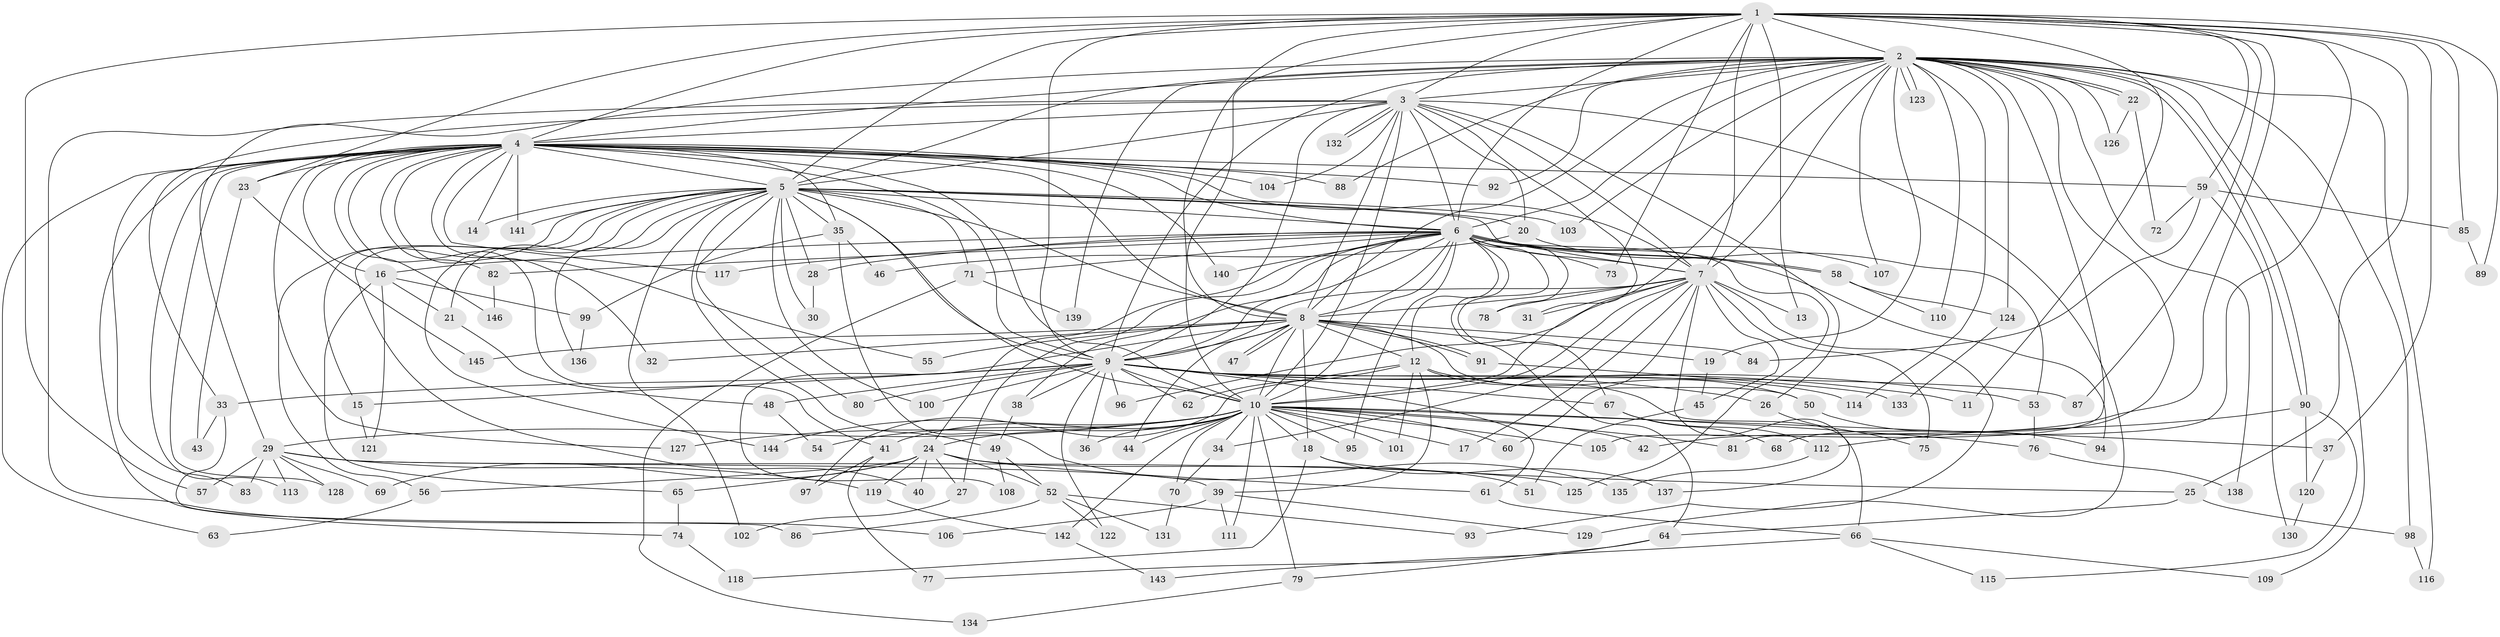 // coarse degree distribution, {35: 0.008403361344537815, 45: 0.008403361344537815, 16: 0.008403361344537815, 28: 0.008403361344537815, 24: 0.008403361344537815, 18: 0.008403361344537815, 21: 0.008403361344537815, 29: 0.008403361344537815, 1: 0.025210084033613446, 8: 0.008403361344537815, 2: 0.5462184873949579, 3: 0.17647058823529413, 7: 0.008403361344537815, 5: 0.03361344537815126, 4: 0.09243697478991597, 15: 0.008403361344537815, 6: 0.025210084033613446, 10: 0.008403361344537815}
// Generated by graph-tools (version 1.1) at 2025/41/03/06/25 10:41:36]
// undirected, 146 vertices, 317 edges
graph export_dot {
graph [start="1"]
  node [color=gray90,style=filled];
  1;
  2;
  3;
  4;
  5;
  6;
  7;
  8;
  9;
  10;
  11;
  12;
  13;
  14;
  15;
  16;
  17;
  18;
  19;
  20;
  21;
  22;
  23;
  24;
  25;
  26;
  27;
  28;
  29;
  30;
  31;
  32;
  33;
  34;
  35;
  36;
  37;
  38;
  39;
  40;
  41;
  42;
  43;
  44;
  45;
  46;
  47;
  48;
  49;
  50;
  51;
  52;
  53;
  54;
  55;
  56;
  57;
  58;
  59;
  60;
  61;
  62;
  63;
  64;
  65;
  66;
  67;
  68;
  69;
  70;
  71;
  72;
  73;
  74;
  75;
  76;
  77;
  78;
  79;
  80;
  81;
  82;
  83;
  84;
  85;
  86;
  87;
  88;
  89;
  90;
  91;
  92;
  93;
  94;
  95;
  96;
  97;
  98;
  99;
  100;
  101;
  102;
  103;
  104;
  105;
  106;
  107;
  108;
  109;
  110;
  111;
  112;
  113;
  114;
  115;
  116;
  117;
  118;
  119;
  120;
  121;
  122;
  123;
  124;
  125;
  126;
  127;
  128;
  129;
  130;
  131;
  132;
  133;
  134;
  135;
  136;
  137;
  138;
  139;
  140;
  141;
  142;
  143;
  144;
  145;
  146;
  1 -- 2;
  1 -- 3;
  1 -- 4;
  1 -- 5;
  1 -- 6;
  1 -- 7;
  1 -- 8;
  1 -- 9;
  1 -- 10;
  1 -- 11;
  1 -- 13;
  1 -- 23;
  1 -- 25;
  1 -- 37;
  1 -- 42;
  1 -- 57;
  1 -- 59;
  1 -- 73;
  1 -- 81;
  1 -- 85;
  1 -- 87;
  1 -- 89;
  2 -- 3;
  2 -- 4;
  2 -- 5;
  2 -- 6;
  2 -- 7;
  2 -- 8;
  2 -- 9;
  2 -- 10;
  2 -- 19;
  2 -- 22;
  2 -- 22;
  2 -- 29;
  2 -- 68;
  2 -- 88;
  2 -- 90;
  2 -- 90;
  2 -- 92;
  2 -- 98;
  2 -- 103;
  2 -- 105;
  2 -- 107;
  2 -- 109;
  2 -- 110;
  2 -- 114;
  2 -- 116;
  2 -- 123;
  2 -- 123;
  2 -- 124;
  2 -- 126;
  2 -- 138;
  2 -- 139;
  3 -- 4;
  3 -- 5;
  3 -- 6;
  3 -- 7;
  3 -- 8;
  3 -- 9;
  3 -- 10;
  3 -- 20;
  3 -- 26;
  3 -- 31;
  3 -- 33;
  3 -- 104;
  3 -- 106;
  3 -- 129;
  3 -- 132;
  3 -- 132;
  4 -- 5;
  4 -- 6;
  4 -- 7;
  4 -- 8;
  4 -- 9;
  4 -- 10;
  4 -- 14;
  4 -- 16;
  4 -- 23;
  4 -- 32;
  4 -- 35;
  4 -- 41;
  4 -- 55;
  4 -- 59;
  4 -- 63;
  4 -- 74;
  4 -- 82;
  4 -- 83;
  4 -- 88;
  4 -- 92;
  4 -- 104;
  4 -- 113;
  4 -- 117;
  4 -- 127;
  4 -- 128;
  4 -- 140;
  4 -- 141;
  4 -- 146;
  5 -- 6;
  5 -- 7;
  5 -- 8;
  5 -- 9;
  5 -- 10;
  5 -- 14;
  5 -- 15;
  5 -- 20;
  5 -- 21;
  5 -- 28;
  5 -- 30;
  5 -- 35;
  5 -- 40;
  5 -- 49;
  5 -- 56;
  5 -- 71;
  5 -- 80;
  5 -- 100;
  5 -- 102;
  5 -- 103;
  5 -- 136;
  5 -- 141;
  5 -- 144;
  6 -- 7;
  6 -- 8;
  6 -- 9;
  6 -- 10;
  6 -- 12;
  6 -- 16;
  6 -- 24;
  6 -- 27;
  6 -- 28;
  6 -- 38;
  6 -- 58;
  6 -- 58;
  6 -- 64;
  6 -- 67;
  6 -- 71;
  6 -- 73;
  6 -- 78;
  6 -- 82;
  6 -- 94;
  6 -- 95;
  6 -- 107;
  6 -- 117;
  6 -- 125;
  6 -- 140;
  7 -- 8;
  7 -- 9;
  7 -- 10;
  7 -- 13;
  7 -- 17;
  7 -- 31;
  7 -- 34;
  7 -- 45;
  7 -- 60;
  7 -- 75;
  7 -- 78;
  7 -- 93;
  7 -- 96;
  7 -- 137;
  8 -- 9;
  8 -- 10;
  8 -- 12;
  8 -- 18;
  8 -- 19;
  8 -- 32;
  8 -- 44;
  8 -- 47;
  8 -- 47;
  8 -- 50;
  8 -- 55;
  8 -- 84;
  8 -- 91;
  8 -- 91;
  8 -- 108;
  8 -- 145;
  9 -- 10;
  9 -- 11;
  9 -- 15;
  9 -- 26;
  9 -- 33;
  9 -- 36;
  9 -- 38;
  9 -- 48;
  9 -- 53;
  9 -- 61;
  9 -- 62;
  9 -- 67;
  9 -- 80;
  9 -- 87;
  9 -- 96;
  9 -- 100;
  9 -- 114;
  9 -- 122;
  10 -- 17;
  10 -- 18;
  10 -- 24;
  10 -- 29;
  10 -- 34;
  10 -- 36;
  10 -- 37;
  10 -- 41;
  10 -- 42;
  10 -- 44;
  10 -- 54;
  10 -- 60;
  10 -- 70;
  10 -- 76;
  10 -- 79;
  10 -- 81;
  10 -- 95;
  10 -- 101;
  10 -- 105;
  10 -- 111;
  10 -- 127;
  10 -- 142;
  10 -- 144;
  12 -- 39;
  12 -- 50;
  12 -- 62;
  12 -- 66;
  12 -- 97;
  12 -- 101;
  15 -- 121;
  16 -- 21;
  16 -- 65;
  16 -- 99;
  16 -- 121;
  18 -- 25;
  18 -- 118;
  18 -- 137;
  19 -- 45;
  20 -- 46;
  20 -- 53;
  21 -- 48;
  22 -- 72;
  22 -- 126;
  23 -- 43;
  23 -- 145;
  24 -- 27;
  24 -- 40;
  24 -- 51;
  24 -- 52;
  24 -- 56;
  24 -- 61;
  24 -- 65;
  24 -- 69;
  24 -- 119;
  25 -- 64;
  25 -- 98;
  26 -- 75;
  27 -- 102;
  28 -- 30;
  29 -- 39;
  29 -- 57;
  29 -- 69;
  29 -- 83;
  29 -- 113;
  29 -- 119;
  29 -- 125;
  29 -- 128;
  33 -- 43;
  33 -- 86;
  34 -- 70;
  35 -- 46;
  35 -- 99;
  35 -- 135;
  37 -- 120;
  38 -- 49;
  39 -- 106;
  39 -- 111;
  39 -- 129;
  41 -- 77;
  41 -- 97;
  45 -- 51;
  48 -- 54;
  49 -- 52;
  49 -- 108;
  50 -- 94;
  52 -- 86;
  52 -- 93;
  52 -- 122;
  52 -- 131;
  53 -- 76;
  56 -- 63;
  58 -- 110;
  58 -- 124;
  59 -- 72;
  59 -- 84;
  59 -- 85;
  59 -- 130;
  61 -- 66;
  64 -- 77;
  64 -- 79;
  65 -- 74;
  66 -- 109;
  66 -- 115;
  66 -- 143;
  67 -- 68;
  67 -- 112;
  70 -- 131;
  71 -- 134;
  71 -- 139;
  74 -- 118;
  76 -- 138;
  79 -- 134;
  82 -- 146;
  85 -- 89;
  90 -- 112;
  90 -- 115;
  90 -- 120;
  91 -- 133;
  98 -- 116;
  99 -- 136;
  112 -- 135;
  119 -- 142;
  120 -- 130;
  124 -- 133;
  142 -- 143;
}
